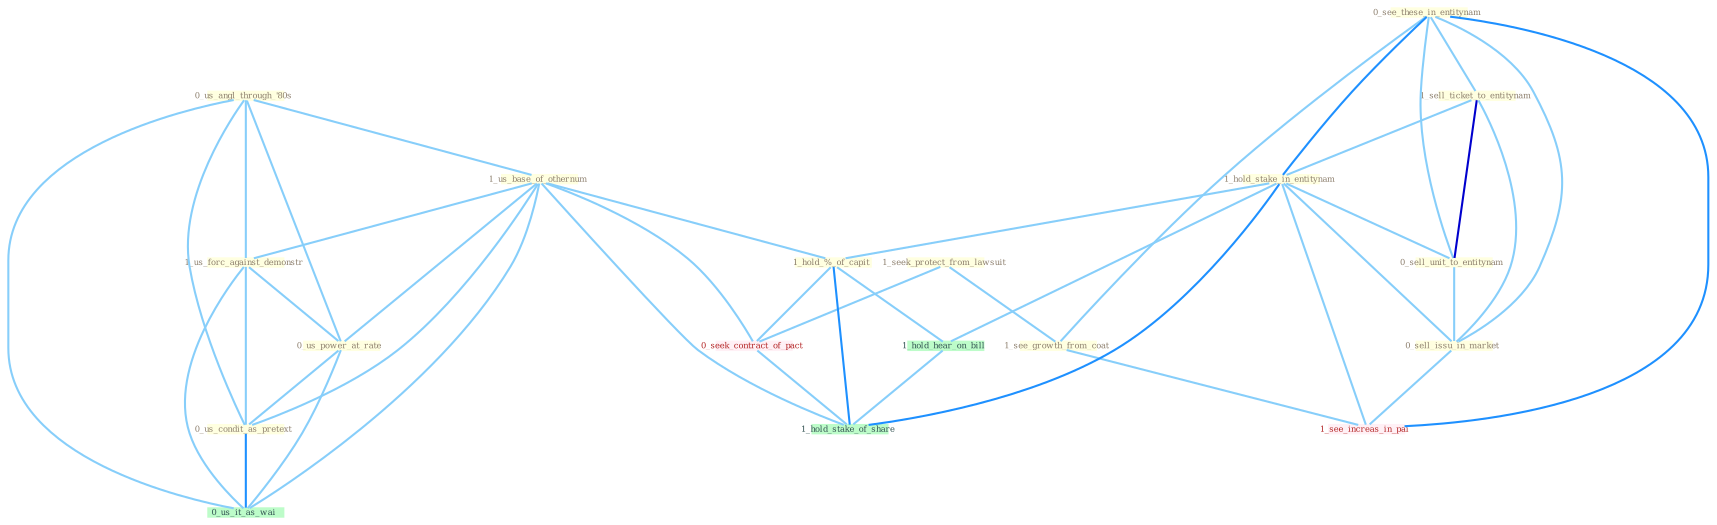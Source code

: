 Graph G{ 
    node
    [shape=polygon,style=filled,width=.5,height=.06,color="#BDFCC9",fixedsize=true,fontsize=4,
    fontcolor="#2f4f4f"];
    {node
    [color="#ffffe0", fontcolor="#8b7d6b"] "0_us_angl_through_'80s " "1_seek_protect_from_lawsuit " "1_us_base_of_othernum " "0_see_these_in_entitynam " "1_us_forc_against_demonstr " "0_us_power_at_rate " "1_see_growth_from_coat " "1_sell_ticket_to_entitynam " "0_us_condit_as_pretext " "1_hold_stake_in_entitynam " "0_sell_unit_to_entitynam " "0_sell_issu_in_market " "1_hold_%_of_capit "}
{node [color="#fff0f5", fontcolor="#b22222"] "0_seek_contract_of_pact " "1_see_increas_in_pai "}
edge [color="#B0E2FF"];

	"0_us_angl_through_'80s " -- "1_us_base_of_othernum " [w="1", color="#87cefa" ];
	"0_us_angl_through_'80s " -- "1_us_forc_against_demonstr " [w="1", color="#87cefa" ];
	"0_us_angl_through_'80s " -- "0_us_power_at_rate " [w="1", color="#87cefa" ];
	"0_us_angl_through_'80s " -- "0_us_condit_as_pretext " [w="1", color="#87cefa" ];
	"0_us_angl_through_'80s " -- "0_us_it_as_wai " [w="1", color="#87cefa" ];
	"1_seek_protect_from_lawsuit " -- "1_see_growth_from_coat " [w="1", color="#87cefa" ];
	"1_seek_protect_from_lawsuit " -- "0_seek_contract_of_pact " [w="1", color="#87cefa" ];
	"1_us_base_of_othernum " -- "1_us_forc_against_demonstr " [w="1", color="#87cefa" ];
	"1_us_base_of_othernum " -- "0_us_power_at_rate " [w="1", color="#87cefa" ];
	"1_us_base_of_othernum " -- "0_us_condit_as_pretext " [w="1", color="#87cefa" ];
	"1_us_base_of_othernum " -- "1_hold_%_of_capit " [w="1", color="#87cefa" ];
	"1_us_base_of_othernum " -- "0_seek_contract_of_pact " [w="1", color="#87cefa" ];
	"1_us_base_of_othernum " -- "0_us_it_as_wai " [w="1", color="#87cefa" ];
	"1_us_base_of_othernum " -- "1_hold_stake_of_share " [w="1", color="#87cefa" ];
	"0_see_these_in_entitynam " -- "1_see_growth_from_coat " [w="1", color="#87cefa" ];
	"0_see_these_in_entitynam " -- "1_sell_ticket_to_entitynam " [w="1", color="#87cefa" ];
	"0_see_these_in_entitynam " -- "1_hold_stake_in_entitynam " [w="2", color="#1e90ff" , len=0.8];
	"0_see_these_in_entitynam " -- "0_sell_unit_to_entitynam " [w="1", color="#87cefa" ];
	"0_see_these_in_entitynam " -- "0_sell_issu_in_market " [w="1", color="#87cefa" ];
	"0_see_these_in_entitynam " -- "1_see_increas_in_pai " [w="2", color="#1e90ff" , len=0.8];
	"1_us_forc_against_demonstr " -- "0_us_power_at_rate " [w="1", color="#87cefa" ];
	"1_us_forc_against_demonstr " -- "0_us_condit_as_pretext " [w="1", color="#87cefa" ];
	"1_us_forc_against_demonstr " -- "0_us_it_as_wai " [w="1", color="#87cefa" ];
	"0_us_power_at_rate " -- "0_us_condit_as_pretext " [w="1", color="#87cefa" ];
	"0_us_power_at_rate " -- "0_us_it_as_wai " [w="1", color="#87cefa" ];
	"1_see_growth_from_coat " -- "1_see_increas_in_pai " [w="1", color="#87cefa" ];
	"1_sell_ticket_to_entitynam " -- "1_hold_stake_in_entitynam " [w="1", color="#87cefa" ];
	"1_sell_ticket_to_entitynam " -- "0_sell_unit_to_entitynam " [w="3", color="#0000cd" , len=0.6];
	"1_sell_ticket_to_entitynam " -- "0_sell_issu_in_market " [w="1", color="#87cefa" ];
	"0_us_condit_as_pretext " -- "0_us_it_as_wai " [w="2", color="#1e90ff" , len=0.8];
	"1_hold_stake_in_entitynam " -- "0_sell_unit_to_entitynam " [w="1", color="#87cefa" ];
	"1_hold_stake_in_entitynam " -- "0_sell_issu_in_market " [w="1", color="#87cefa" ];
	"1_hold_stake_in_entitynam " -- "1_hold_%_of_capit " [w="1", color="#87cefa" ];
	"1_hold_stake_in_entitynam " -- "1_see_increas_in_pai " [w="1", color="#87cefa" ];
	"1_hold_stake_in_entitynam " -- "1_hold_hear_on_bill " [w="1", color="#87cefa" ];
	"1_hold_stake_in_entitynam " -- "1_hold_stake_of_share " [w="2", color="#1e90ff" , len=0.8];
	"0_sell_unit_to_entitynam " -- "0_sell_issu_in_market " [w="1", color="#87cefa" ];
	"0_sell_issu_in_market " -- "1_see_increas_in_pai " [w="1", color="#87cefa" ];
	"1_hold_%_of_capit " -- "0_seek_contract_of_pact " [w="1", color="#87cefa" ];
	"1_hold_%_of_capit " -- "1_hold_hear_on_bill " [w="1", color="#87cefa" ];
	"1_hold_%_of_capit " -- "1_hold_stake_of_share " [w="2", color="#1e90ff" , len=0.8];
	"0_seek_contract_of_pact " -- "1_hold_stake_of_share " [w="1", color="#87cefa" ];
	"1_hold_hear_on_bill " -- "1_hold_stake_of_share " [w="1", color="#87cefa" ];
}